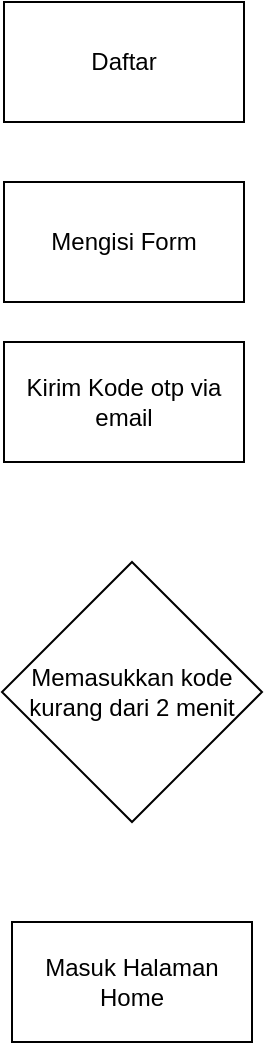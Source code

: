 <mxfile version="14.3.1" type="github" pages="4">
  <diagram id="5MiSbR2UrDjurJRpJBML" name="Daftar">
    <mxGraphModel dx="868" dy="460" grid="1" gridSize="10" guides="1" tooltips="1" connect="1" arrows="1" fold="1" page="1" pageScale="1" pageWidth="827" pageHeight="1169" math="0" shadow="0">
      <root>
        <mxCell id="5xXk536HPguesBTuBNO6-0" />
        <mxCell id="5xXk536HPguesBTuBNO6-1" parent="5xXk536HPguesBTuBNO6-0" />
        <mxCell id="FbPBl_1szA8u5YGvOsy6-0" value="Daftar" style="rounded=0;whiteSpace=wrap;html=1;" vertex="1" parent="5xXk536HPguesBTuBNO6-1">
          <mxGeometry x="350" y="210" width="120" height="60" as="geometry" />
        </mxCell>
        <mxCell id="bYoAgf3Z1M1nF5z1MwSv-0" value="Mengisi Form" style="rounded=0;whiteSpace=wrap;html=1;" vertex="1" parent="5xXk536HPguesBTuBNO6-1">
          <mxGeometry x="350" y="300" width="120" height="60" as="geometry" />
        </mxCell>
        <mxCell id="bYoAgf3Z1M1nF5z1MwSv-1" value="Kirim Kode otp via email" style="rounded=0;whiteSpace=wrap;html=1;" vertex="1" parent="5xXk536HPguesBTuBNO6-1">
          <mxGeometry x="350" y="380" width="120" height="60" as="geometry" />
        </mxCell>
        <mxCell id="bYoAgf3Z1M1nF5z1MwSv-2" value="Memasukkan kode kurang dari 2 menit" style="rhombus;whiteSpace=wrap;html=1;" vertex="1" parent="5xXk536HPguesBTuBNO6-1">
          <mxGeometry x="349" y="490" width="130" height="130" as="geometry" />
        </mxCell>
        <mxCell id="bYoAgf3Z1M1nF5z1MwSv-3" value="Masuk Halaman Home" style="rounded=0;whiteSpace=wrap;html=1;" vertex="1" parent="5xXk536HPguesBTuBNO6-1">
          <mxGeometry x="354" y="670" width="120" height="60" as="geometry" />
        </mxCell>
      </root>
    </mxGraphModel>
  </diagram>
  <diagram id="I7B8XLtyQEoBOP-4DffG" name="Login">
    <mxGraphModel dx="868" dy="460" grid="1" gridSize="10" guides="1" tooltips="1" connect="1" arrows="1" fold="1" page="1" pageScale="1" pageWidth="827" pageHeight="1169" math="0" shadow="0">
      <root>
        <mxCell id="0" />
        <mxCell id="1" parent="0" />
        <mxCell id="p2N7e0cLyVVsZ18X0m_K-1" value="Login" style="rounded=0;whiteSpace=wrap;html=1;" vertex="1" parent="1">
          <mxGeometry x="350" y="210" width="120" height="60" as="geometry" />
        </mxCell>
        <mxCell id="4eWT4xgW7u0D-z8Ram2e-1" value="mengisi form" style="rounded=0;whiteSpace=wrap;html=1;" vertex="1" parent="1">
          <mxGeometry x="350" y="300" width="120" height="60" as="geometry" />
        </mxCell>
        <mxCell id="4eWT4xgW7u0D-z8Ram2e-2" value="Masuk Halaman Home" style="rounded=0;whiteSpace=wrap;html=1;" vertex="1" parent="1">
          <mxGeometry x="354" y="390" width="120" height="60" as="geometry" />
        </mxCell>
      </root>
    </mxGraphModel>
  </diagram>
  <diagram id="yi7QdxDmPZL3D_CDYZDI" name="Estimasi">
    <mxGraphModel dx="868" dy="1629" grid="1" gridSize="10" guides="1" tooltips="1" connect="1" arrows="1" fold="1" page="1" pageScale="1" pageWidth="827" pageHeight="1169" math="0" shadow="0">
      <root>
        <mxCell id="LOe0XO4kv1lXHmsPhThS-0" />
        <mxCell id="LOe0XO4kv1lXHmsPhThS-1" parent="LOe0XO4kv1lXHmsPhThS-0" />
        <mxCell id="LOe0XO4kv1lXHmsPhThS-2" value="Estimasi" style="rounded=0;whiteSpace=wrap;html=1;" vertex="1" parent="LOe0XO4kv1lXHmsPhThS-1">
          <mxGeometry x="340" y="40" width="120" height="40" as="geometry" />
        </mxCell>
        <mxCell id="LOe0XO4kv1lXHmsPhThS-4" value="Hitung" style="rounded=0;whiteSpace=wrap;html=1;" vertex="1" parent="LOe0XO4kv1lXHmsPhThS-1">
          <mxGeometry x="850" y="400" width="120" height="60" as="geometry" />
        </mxCell>
        <mxCell id="LOe0XO4kv1lXHmsPhThS-5" value="Input Lingkar Dada" style="rhombus;whiteSpace=wrap;html=1;" vertex="1" parent="LOe0XO4kv1lXHmsPhThS-1">
          <mxGeometry x="340" y="120" width="120" height="120" as="geometry" />
        </mxCell>
        <mxCell id="LOe0XO4kv1lXHmsPhThS-6" value="Input Panjang Badan" style="rhombus;whiteSpace=wrap;html=1;" vertex="1" parent="LOe0XO4kv1lXHmsPhThS-1">
          <mxGeometry x="490" y="200" width="110" height="110" as="geometry" />
        </mxCell>
        <mxCell id="LOe0XO4kv1lXHmsPhThS-7" value="Pilih Bangsa, &lt;br&gt;Fisiologis, Kelamin" style="rhombus;whiteSpace=wrap;html=1;" vertex="1" parent="LOe0XO4kv1lXHmsPhThS-1">
          <mxGeometry x="650" y="360" width="140" height="140" as="geometry" />
        </mxCell>
        <mxCell id="KusXwicr7v8rpbdLxKDs-0" value="Pilih Simpan" style="rhombus;whiteSpace=wrap;html=1;" vertex="1" parent="LOe0XO4kv1lXHmsPhThS-1">
          <mxGeometry x="990" y="470" width="130" height="130" as="geometry" />
        </mxCell>
        <mxCell id="KusXwicr7v8rpbdLxKDs-1" value="Pilih Eartag Sapi dan Tanggal Input" style="rhombus;whiteSpace=wrap;html=1;" vertex="1" parent="LOe0XO4kv1lXHmsPhThS-1">
          <mxGeometry x="1150" y="530" width="130" height="130" as="geometry" />
        </mxCell>
        <mxCell id="KusXwicr7v8rpbdLxKDs-2" value="Upload Foto Sapi" style="rhombus;whiteSpace=wrap;html=1;" vertex="1" parent="LOe0XO4kv1lXHmsPhThS-1">
          <mxGeometry x="1310" y="600" width="130" height="130" as="geometry" />
        </mxCell>
        <mxCell id="KusXwicr7v8rpbdLxKDs-4" value="Tersimpan di Database" style="rounded=0;whiteSpace=wrap;html=1;" vertex="1" parent="LOe0XO4kv1lXHmsPhThS-1">
          <mxGeometry x="1490" y="660" width="120" height="60" as="geometry" />
        </mxCell>
        <mxCell id="KusXwicr7v8rpbdLxKDs-5" value="END" style="rounded=1;whiteSpace=wrap;html=1;" vertex="1" parent="LOe0XO4kv1lXHmsPhThS-1">
          <mxGeometry x="1654" y="760" width="120" height="60" as="geometry" />
        </mxCell>
        <mxCell id="KusXwicr7v8rpbdLxKDs-6" value="START" style="rounded=1;whiteSpace=wrap;html=1;" vertex="1" parent="LOe0XO4kv1lXHmsPhThS-1">
          <mxGeometry x="340" y="-40" width="120" height="40" as="geometry" />
        </mxCell>
      </root>
    </mxGraphModel>
  </diagram>
  <diagram id="eNQh1hMTE4Dob25QrNmU" name="Tambah Sapi">
    <mxGraphModel dx="868" dy="460" grid="1" gridSize="10" guides="1" tooltips="1" connect="1" arrows="1" fold="1" page="1" pageScale="1" pageWidth="827" pageHeight="1169" math="0" shadow="0">
      <root>
        <mxCell id="xGmS_sZ2iJtDIFyQ9uMS-0" />
        <mxCell id="xGmS_sZ2iJtDIFyQ9uMS-1" parent="xGmS_sZ2iJtDIFyQ9uMS-0" />
        <mxCell id="xGmS_sZ2iJtDIFyQ9uMS-3" value="Tambah Sapi" style="rounded=0;whiteSpace=wrap;html=1;" vertex="1" parent="xGmS_sZ2iJtDIFyQ9uMS-1">
          <mxGeometry x="340" y="160" width="120" height="60" as="geometry" />
        </mxCell>
        <mxCell id="xGmS_sZ2iJtDIFyQ9uMS-4" value="Input Eartag" style="rhombus;whiteSpace=wrap;html=1;" vertex="1" parent="xGmS_sZ2iJtDIFyQ9uMS-1">
          <mxGeometry x="335" y="280" width="130" height="130" as="geometry" />
        </mxCell>
        <mxCell id="xGmS_sZ2iJtDIFyQ9uMS-5" value="Pilih Bangsa Sapi" style="rhombus;whiteSpace=wrap;html=1;" vertex="1" parent="xGmS_sZ2iJtDIFyQ9uMS-1">
          <mxGeometry x="500" y="360" width="130" height="130" as="geometry" />
        </mxCell>
        <mxCell id="xGmS_sZ2iJtDIFyQ9uMS-6" value="Pilih Tanggal Lahir" style="rhombus;whiteSpace=wrap;html=1;" vertex="1" parent="xGmS_sZ2iJtDIFyQ9uMS-1">
          <mxGeometry x="650" y="440" width="130" height="130" as="geometry" />
        </mxCell>
        <mxCell id="xGmS_sZ2iJtDIFyQ9uMS-7" value="Pilih Kelamin" style="rhombus;whiteSpace=wrap;html=1;" vertex="1" parent="xGmS_sZ2iJtDIFyQ9uMS-1">
          <mxGeometry x="780" y="520" width="130" height="130" as="geometry" />
        </mxCell>
        <mxCell id="xGmS_sZ2iJtDIFyQ9uMS-8" value="Simpan" style="rounded=0;whiteSpace=wrap;html=1;" vertex="1" parent="xGmS_sZ2iJtDIFyQ9uMS-1">
          <mxGeometry x="960" y="660" width="120" height="60" as="geometry" />
        </mxCell>
      </root>
    </mxGraphModel>
  </diagram>
</mxfile>
